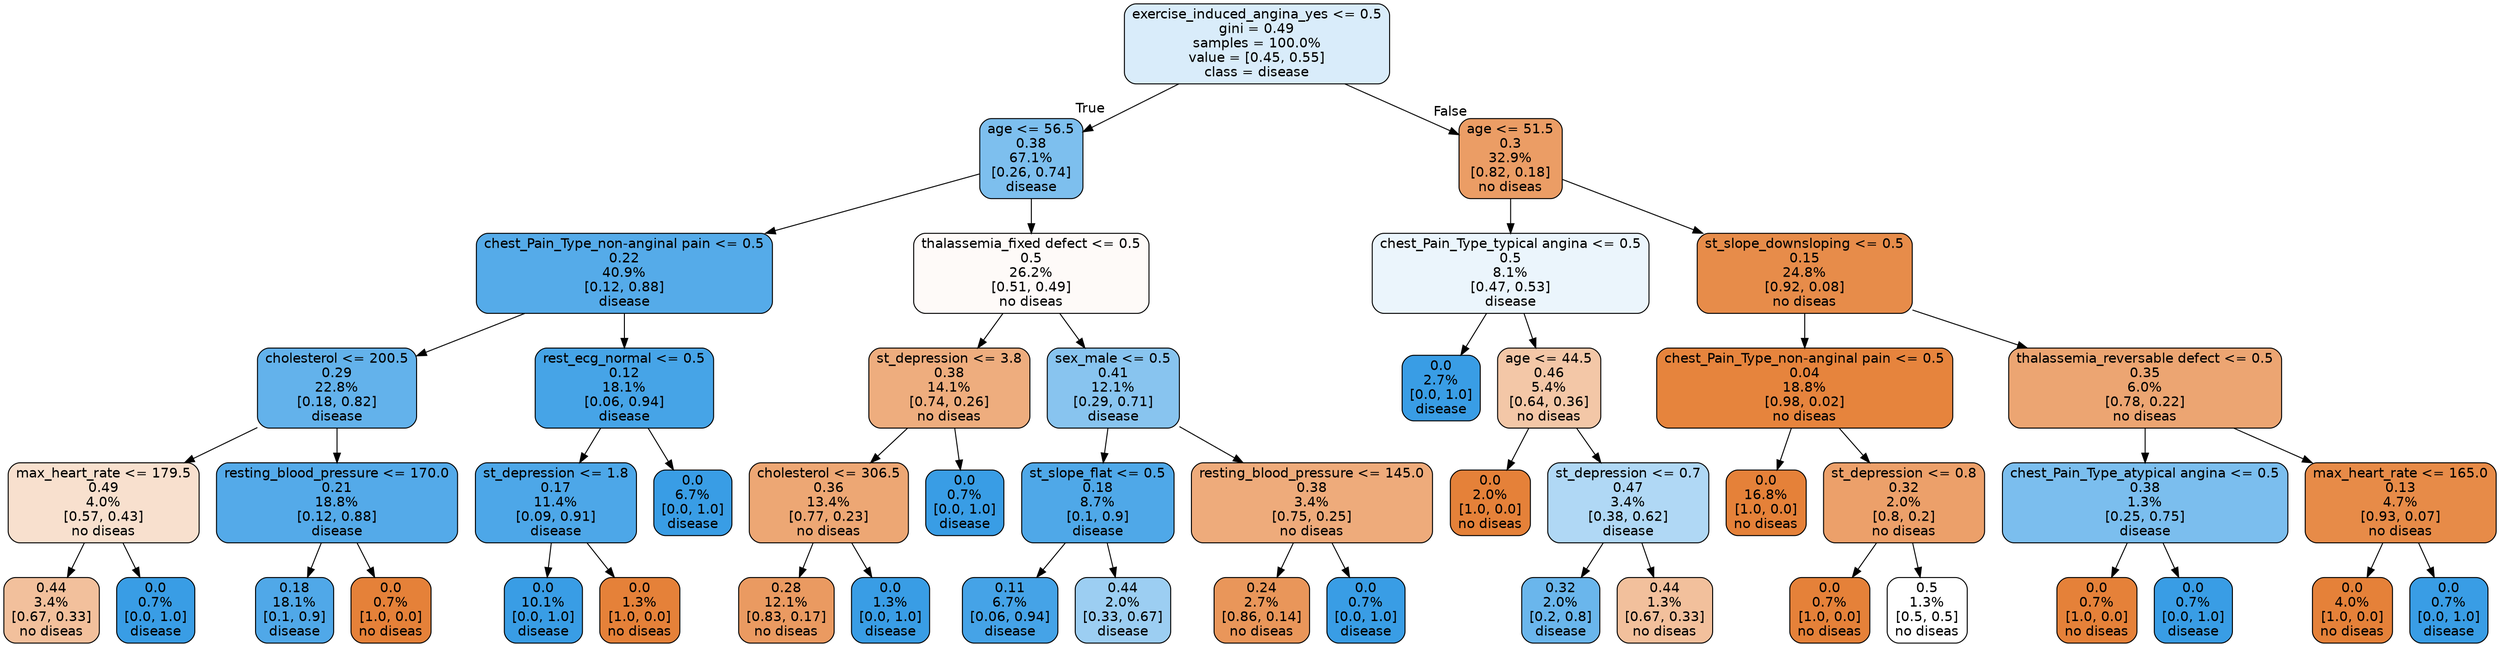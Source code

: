 digraph Tree {
node [shape=box, style="filled, rounded", color="black", fontname=helvetica] ;
edge [fontname=helvetica] ;
0 [label="exercise_induced_angina_yes <= 0.5\ngini = 0.49\nsamples = 100.0%\nvalue = [0.45, 0.55]\nclass = disease", fillcolor="#d9ecfa"] ;
1 [label="age <= 56.5\n0.38\n67.1%\n[0.26, 0.74]\ndisease", fillcolor="#7dbfee"] ;
0 -> 1 [labeldistance=2.5, labelangle=45, headlabel="True"] ;
2 [label="chest_Pain_Type_non-anginal pain <= 0.5\n0.22\n40.9%\n[0.12, 0.88]\ndisease", fillcolor="#55abe9"] ;
1 -> 2 ;
3 [label="cholesterol <= 200.5\n0.29\n22.8%\n[0.18, 0.82]\ndisease", fillcolor="#63b2eb"] ;
2 -> 3 ;
4 [label="max_heart_rate <= 179.5\n0.49\n4.0%\n[0.57, 0.43]\nno diseas", fillcolor="#f8e0ce"] ;
3 -> 4 ;
5 [label="0.44\n3.4%\n[0.67, 0.33]\nno diseas", fillcolor="#f2c09c"] ;
4 -> 5 ;
6 [label="0.0\n0.7%\n[0.0, 1.0]\ndisease", fillcolor="#399de5"] ;
4 -> 6 ;
7 [label="resting_blood_pressure <= 170.0\n0.21\n18.8%\n[0.12, 0.88]\ndisease", fillcolor="#54aae9"] ;
3 -> 7 ;
8 [label="0.18\n18.1%\n[0.1, 0.9]\ndisease", fillcolor="#50a8e8"] ;
7 -> 8 ;
9 [label="0.0\n0.7%\n[1.0, 0.0]\nno diseas", fillcolor="#e58139"] ;
7 -> 9 ;
10 [label="rest_ecg_normal <= 0.5\n0.12\n18.1%\n[0.06, 0.94]\ndisease", fillcolor="#46a4e7"] ;
2 -> 10 ;
11 [label="st_depression <= 1.8\n0.17\n11.4%\n[0.09, 0.91]\ndisease", fillcolor="#4da7e8"] ;
10 -> 11 ;
12 [label="0.0\n10.1%\n[0.0, 1.0]\ndisease", fillcolor="#399de5"] ;
11 -> 12 ;
13 [label="0.0\n1.3%\n[1.0, 0.0]\nno diseas", fillcolor="#e58139"] ;
11 -> 13 ;
14 [label="0.0\n6.7%\n[0.0, 1.0]\ndisease", fillcolor="#399de5"] ;
10 -> 14 ;
15 [label="thalassemia_fixed defect <= 0.5\n0.5\n26.2%\n[0.51, 0.49]\nno diseas", fillcolor="#fefaf8"] ;
1 -> 15 ;
16 [label="st_depression <= 3.8\n0.38\n14.1%\n[0.74, 0.26]\nno diseas", fillcolor="#eead7e"] ;
15 -> 16 ;
17 [label="cholesterol <= 306.5\n0.36\n13.4%\n[0.77, 0.23]\nno diseas", fillcolor="#eda774"] ;
16 -> 17 ;
18 [label="0.28\n12.1%\n[0.83, 0.17]\nno diseas", fillcolor="#ea9a61"] ;
17 -> 18 ;
19 [label="0.0\n1.3%\n[0.0, 1.0]\ndisease", fillcolor="#399de5"] ;
17 -> 19 ;
20 [label="0.0\n0.7%\n[0.0, 1.0]\ndisease", fillcolor="#399de5"] ;
16 -> 20 ;
21 [label="sex_male <= 0.5\n0.41\n12.1%\n[0.29, 0.71]\ndisease", fillcolor="#88c4ef"] ;
15 -> 21 ;
22 [label="st_slope_flat <= 0.5\n0.18\n8.7%\n[0.1, 0.9]\ndisease", fillcolor="#4fa8e8"] ;
21 -> 22 ;
23 [label="0.11\n6.7%\n[0.06, 0.94]\ndisease", fillcolor="#45a3e7"] ;
22 -> 23 ;
24 [label="0.44\n2.0%\n[0.33, 0.67]\ndisease", fillcolor="#9ccef2"] ;
22 -> 24 ;
25 [label="resting_blood_pressure <= 145.0\n0.38\n3.4%\n[0.75, 0.25]\nno diseas", fillcolor="#eeab7b"] ;
21 -> 25 ;
26 [label="0.24\n2.7%\n[0.86, 0.14]\nno diseas", fillcolor="#e9965a"] ;
25 -> 26 ;
27 [label="0.0\n0.7%\n[0.0, 1.0]\ndisease", fillcolor="#399de5"] ;
25 -> 27 ;
28 [label="age <= 51.5\n0.3\n32.9%\n[0.82, 0.18]\nno diseas", fillcolor="#eb9d65"] ;
0 -> 28 [labeldistance=2.5, labelangle=-45, headlabel="False"] ;
29 [label="chest_Pain_Type_typical angina <= 0.5\n0.5\n8.1%\n[0.47, 0.53]\ndisease", fillcolor="#ebf5fc"] ;
28 -> 29 ;
30 [label="0.0\n2.7%\n[0.0, 1.0]\ndisease", fillcolor="#399de5"] ;
29 -> 30 ;
31 [label="age <= 44.5\n0.46\n5.4%\n[0.64, 0.36]\nno diseas", fillcolor="#f3c7a7"] ;
29 -> 31 ;
32 [label="0.0\n2.0%\n[1.0, 0.0]\nno diseas", fillcolor="#e58139"] ;
31 -> 32 ;
33 [label="st_depression <= 0.7\n0.47\n3.4%\n[0.38, 0.62]\ndisease", fillcolor="#b0d8f5"] ;
31 -> 33 ;
34 [label="0.32\n2.0%\n[0.2, 0.8]\ndisease", fillcolor="#6ab6ec"] ;
33 -> 34 ;
35 [label="0.44\n1.3%\n[0.67, 0.33]\nno diseas", fillcolor="#f2c09c"] ;
33 -> 35 ;
36 [label="st_slope_downsloping <= 0.5\n0.15\n24.8%\n[0.92, 0.08]\nno diseas", fillcolor="#e78c4a"] ;
28 -> 36 ;
37 [label="chest_Pain_Type_non-anginal pain <= 0.5\n0.04\n18.8%\n[0.98, 0.02]\nno diseas", fillcolor="#e6843d"] ;
36 -> 37 ;
38 [label="0.0\n16.8%\n[1.0, 0.0]\nno diseas", fillcolor="#e58139"] ;
37 -> 38 ;
39 [label="st_depression <= 0.8\n0.32\n2.0%\n[0.8, 0.2]\nno diseas", fillcolor="#eca06a"] ;
37 -> 39 ;
40 [label="0.0\n0.7%\n[1.0, 0.0]\nno diseas", fillcolor="#e58139"] ;
39 -> 40 ;
41 [label="0.5\n1.3%\n[0.5, 0.5]\nno diseas", fillcolor="#ffffff"] ;
39 -> 41 ;
42 [label="thalassemia_reversable defect <= 0.5\n0.35\n6.0%\n[0.78, 0.22]\nno diseas", fillcolor="#eca572"] ;
36 -> 42 ;
43 [label="chest_Pain_Type_atypical angina <= 0.5\n0.38\n1.3%\n[0.25, 0.75]\ndisease", fillcolor="#7bbeee"] ;
42 -> 43 ;
44 [label="0.0\n0.7%\n[1.0, 0.0]\nno diseas", fillcolor="#e58139"] ;
43 -> 44 ;
45 [label="0.0\n0.7%\n[0.0, 1.0]\ndisease", fillcolor="#399de5"] ;
43 -> 45 ;
46 [label="max_heart_rate <= 165.0\n0.13\n4.7%\n[0.93, 0.07]\nno diseas", fillcolor="#e78b48"] ;
42 -> 46 ;
47 [label="0.0\n4.0%\n[1.0, 0.0]\nno diseas", fillcolor="#e58139"] ;
46 -> 47 ;
48 [label="0.0\n0.7%\n[0.0, 1.0]\ndisease", fillcolor="#399de5"] ;
46 -> 48 ;
}